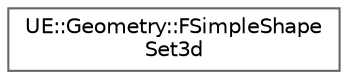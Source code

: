 digraph "Graphical Class Hierarchy"
{
 // INTERACTIVE_SVG=YES
 // LATEX_PDF_SIZE
  bgcolor="transparent";
  edge [fontname=Helvetica,fontsize=10,labelfontname=Helvetica,labelfontsize=10];
  node [fontname=Helvetica,fontsize=10,shape=box,height=0.2,width=0.4];
  rankdir="LR";
  Node0 [id="Node000000",label="UE::Geometry::FSimpleShape\lSet3d",height=0.2,width=0.4,color="grey40", fillcolor="white", style="filled",URL="$d7/db0/structUE_1_1Geometry_1_1FSimpleShapeSet3d.html",tooltip="FSimpleShapeSet stores a set of simple geometry shapes useful for things like collision detection/etc..."];
}
